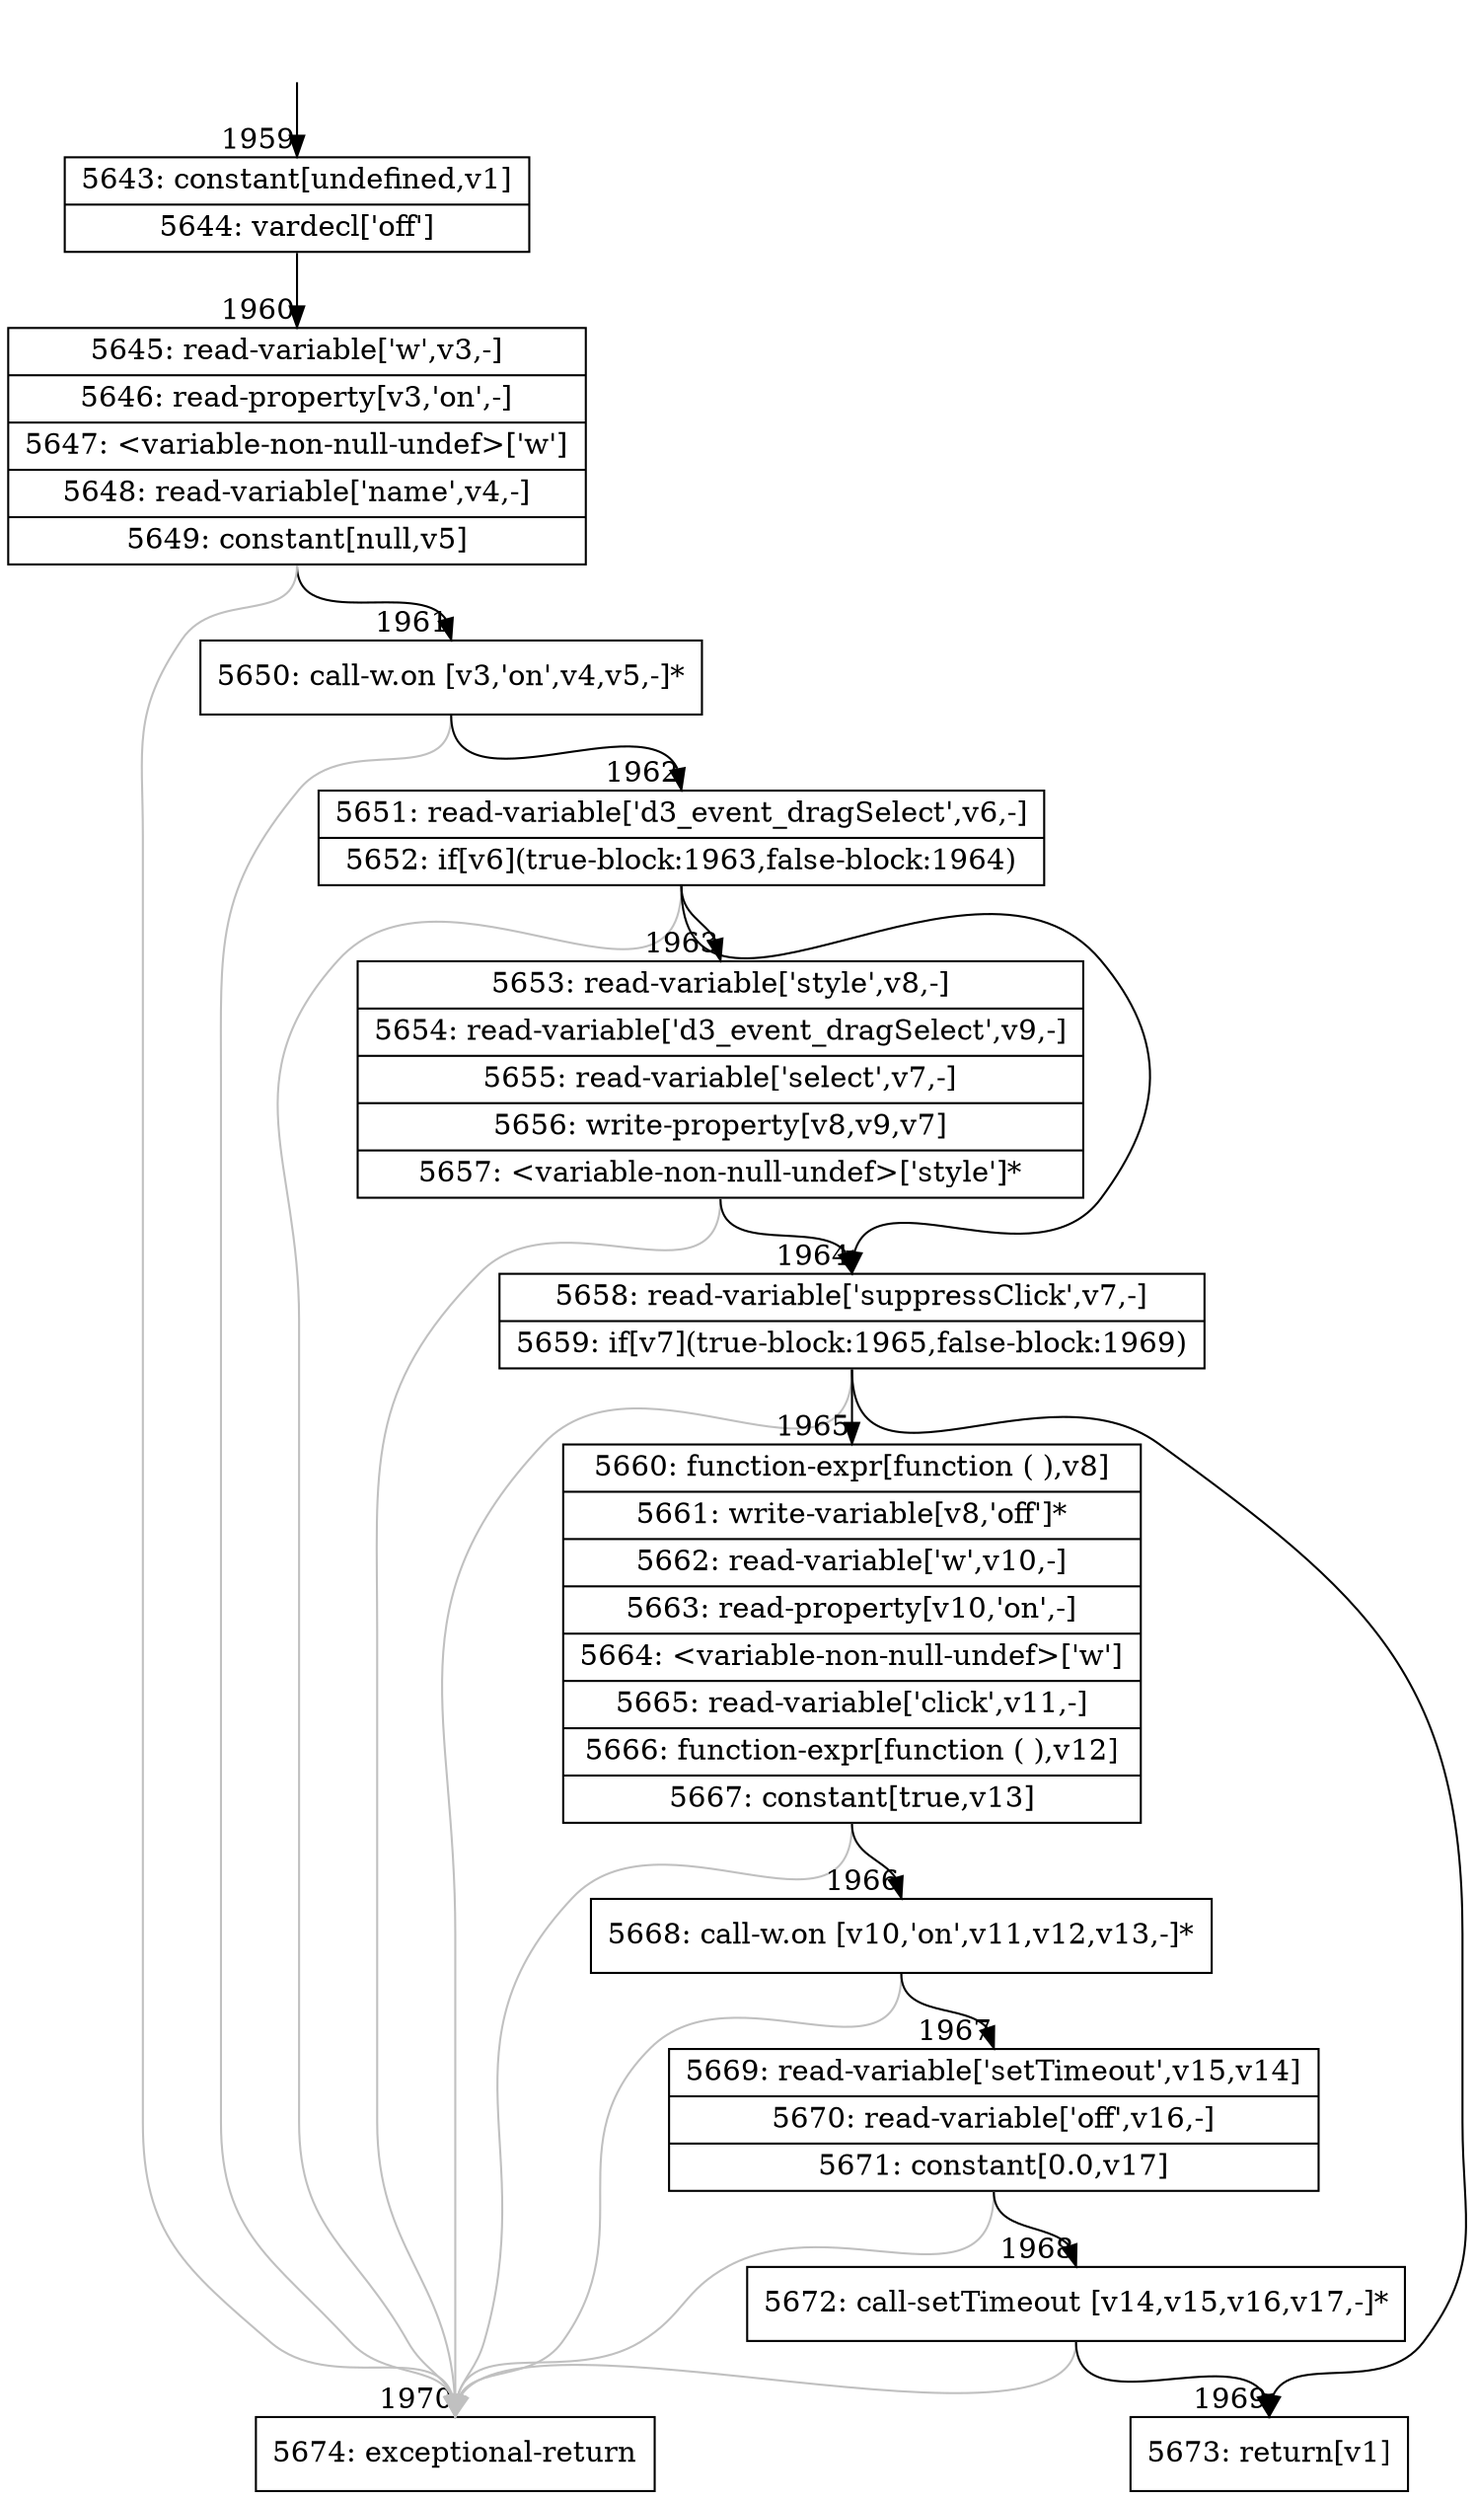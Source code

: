 digraph {
rankdir="TD"
BB_entry190[shape=none,label=""];
BB_entry190 -> BB1959 [tailport=s, headport=n, headlabel="    1959"]
BB1959 [shape=record label="{5643: constant[undefined,v1]|5644: vardecl['off']}" ] 
BB1959 -> BB1960 [tailport=s, headport=n, headlabel="      1960"]
BB1960 [shape=record label="{5645: read-variable['w',v3,-]|5646: read-property[v3,'on',-]|5647: \<variable-non-null-undef\>['w']|5648: read-variable['name',v4,-]|5649: constant[null,v5]}" ] 
BB1960 -> BB1961 [tailport=s, headport=n, headlabel="      1961"]
BB1960 -> BB1970 [tailport=s, headport=n, color=gray, headlabel="      1970"]
BB1961 [shape=record label="{5650: call-w.on [v3,'on',v4,v5,-]*}" ] 
BB1961 -> BB1962 [tailport=s, headport=n, headlabel="      1962"]
BB1961 -> BB1970 [tailport=s, headport=n, color=gray]
BB1962 [shape=record label="{5651: read-variable['d3_event_dragSelect',v6,-]|5652: if[v6](true-block:1963,false-block:1964)}" ] 
BB1962 -> BB1963 [tailport=s, headport=n, headlabel="      1963"]
BB1962 -> BB1964 [tailport=s, headport=n, headlabel="      1964"]
BB1962 -> BB1970 [tailport=s, headport=n, color=gray]
BB1963 [shape=record label="{5653: read-variable['style',v8,-]|5654: read-variable['d3_event_dragSelect',v9,-]|5655: read-variable['select',v7,-]|5656: write-property[v8,v9,v7]|5657: \<variable-non-null-undef\>['style']*}" ] 
BB1963 -> BB1964 [tailport=s, headport=n]
BB1963 -> BB1970 [tailport=s, headport=n, color=gray]
BB1964 [shape=record label="{5658: read-variable['suppressClick',v7,-]|5659: if[v7](true-block:1965,false-block:1969)}" ] 
BB1964 -> BB1965 [tailport=s, headport=n, headlabel="      1965"]
BB1964 -> BB1969 [tailport=s, headport=n, headlabel="      1969"]
BB1964 -> BB1970 [tailport=s, headport=n, color=gray]
BB1965 [shape=record label="{5660: function-expr[function ( ),v8]|5661: write-variable[v8,'off']*|5662: read-variable['w',v10,-]|5663: read-property[v10,'on',-]|5664: \<variable-non-null-undef\>['w']|5665: read-variable['click',v11,-]|5666: function-expr[function ( ),v12]|5667: constant[true,v13]}" ] 
BB1965 -> BB1966 [tailport=s, headport=n, headlabel="      1966"]
BB1965 -> BB1970 [tailport=s, headport=n, color=gray]
BB1966 [shape=record label="{5668: call-w.on [v10,'on',v11,v12,v13,-]*}" ] 
BB1966 -> BB1967 [tailport=s, headport=n, headlabel="      1967"]
BB1966 -> BB1970 [tailport=s, headport=n, color=gray]
BB1967 [shape=record label="{5669: read-variable['setTimeout',v15,v14]|5670: read-variable['off',v16,-]|5671: constant[0.0,v17]}" ] 
BB1967 -> BB1968 [tailport=s, headport=n, headlabel="      1968"]
BB1967 -> BB1970 [tailport=s, headport=n, color=gray]
BB1968 [shape=record label="{5672: call-setTimeout [v14,v15,v16,v17,-]*}" ] 
BB1968 -> BB1969 [tailport=s, headport=n]
BB1968 -> BB1970 [tailport=s, headport=n, color=gray]
BB1969 [shape=record label="{5673: return[v1]}" ] 
BB1970 [shape=record label="{5674: exceptional-return}" ] 
//#$~ 1156
}
